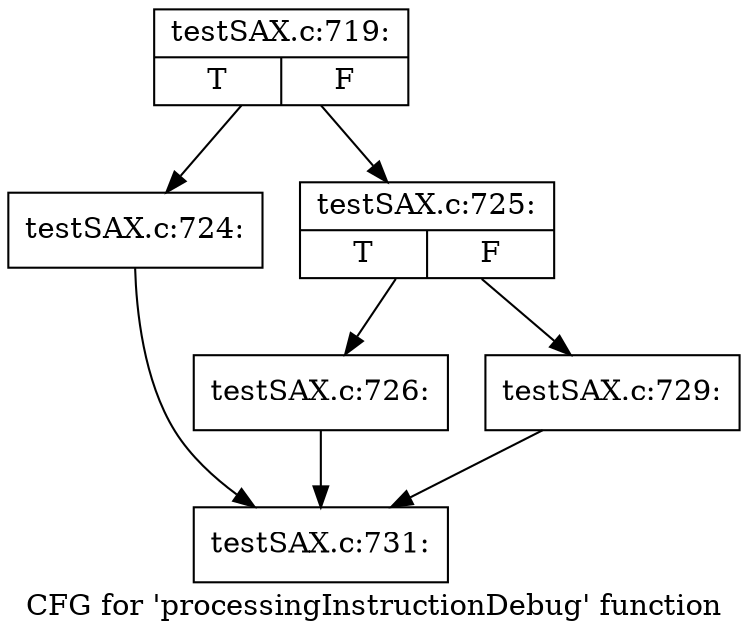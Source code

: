 digraph "CFG for 'processingInstructionDebug' function" {
	label="CFG for 'processingInstructionDebug' function";

	Node0x5617800 [shape=record,label="{testSAX.c:719:|{<s0>T|<s1>F}}"];
	Node0x5617800 -> Node0x563cca0;
	Node0x5617800 -> Node0x563ccf0;
	Node0x563cca0 [shape=record,label="{testSAX.c:724:}"];
	Node0x563cca0 -> Node0x563d060;
	Node0x563ccf0 [shape=record,label="{testSAX.c:725:|{<s0>T|<s1>F}}"];
	Node0x563ccf0 -> Node0x563d010;
	Node0x563ccf0 -> Node0x563d0b0;
	Node0x563d010 [shape=record,label="{testSAX.c:726:}"];
	Node0x563d010 -> Node0x563d060;
	Node0x563d0b0 [shape=record,label="{testSAX.c:729:}"];
	Node0x563d0b0 -> Node0x563d060;
	Node0x563d060 [shape=record,label="{testSAX.c:731:}"];
}
